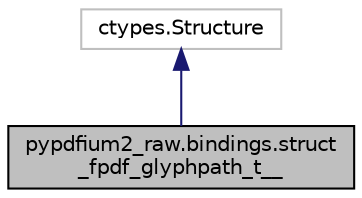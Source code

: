 digraph "pypdfium2_raw.bindings.struct_fpdf_glyphpath_t__"
{
 // LATEX_PDF_SIZE
  edge [fontname="Helvetica",fontsize="10",labelfontname="Helvetica",labelfontsize="10"];
  node [fontname="Helvetica",fontsize="10",shape=record];
  Node1 [label="pypdfium2_raw.bindings.struct\l_fpdf_glyphpath_t__",height=0.2,width=0.4,color="black", fillcolor="grey75", style="filled", fontcolor="black",tooltip=" "];
  Node2 -> Node1 [dir="back",color="midnightblue",fontsize="10",style="solid",fontname="Helvetica"];
  Node2 [label="ctypes.Structure",height=0.2,width=0.4,color="grey75", fillcolor="white", style="filled",tooltip=" "];
}

